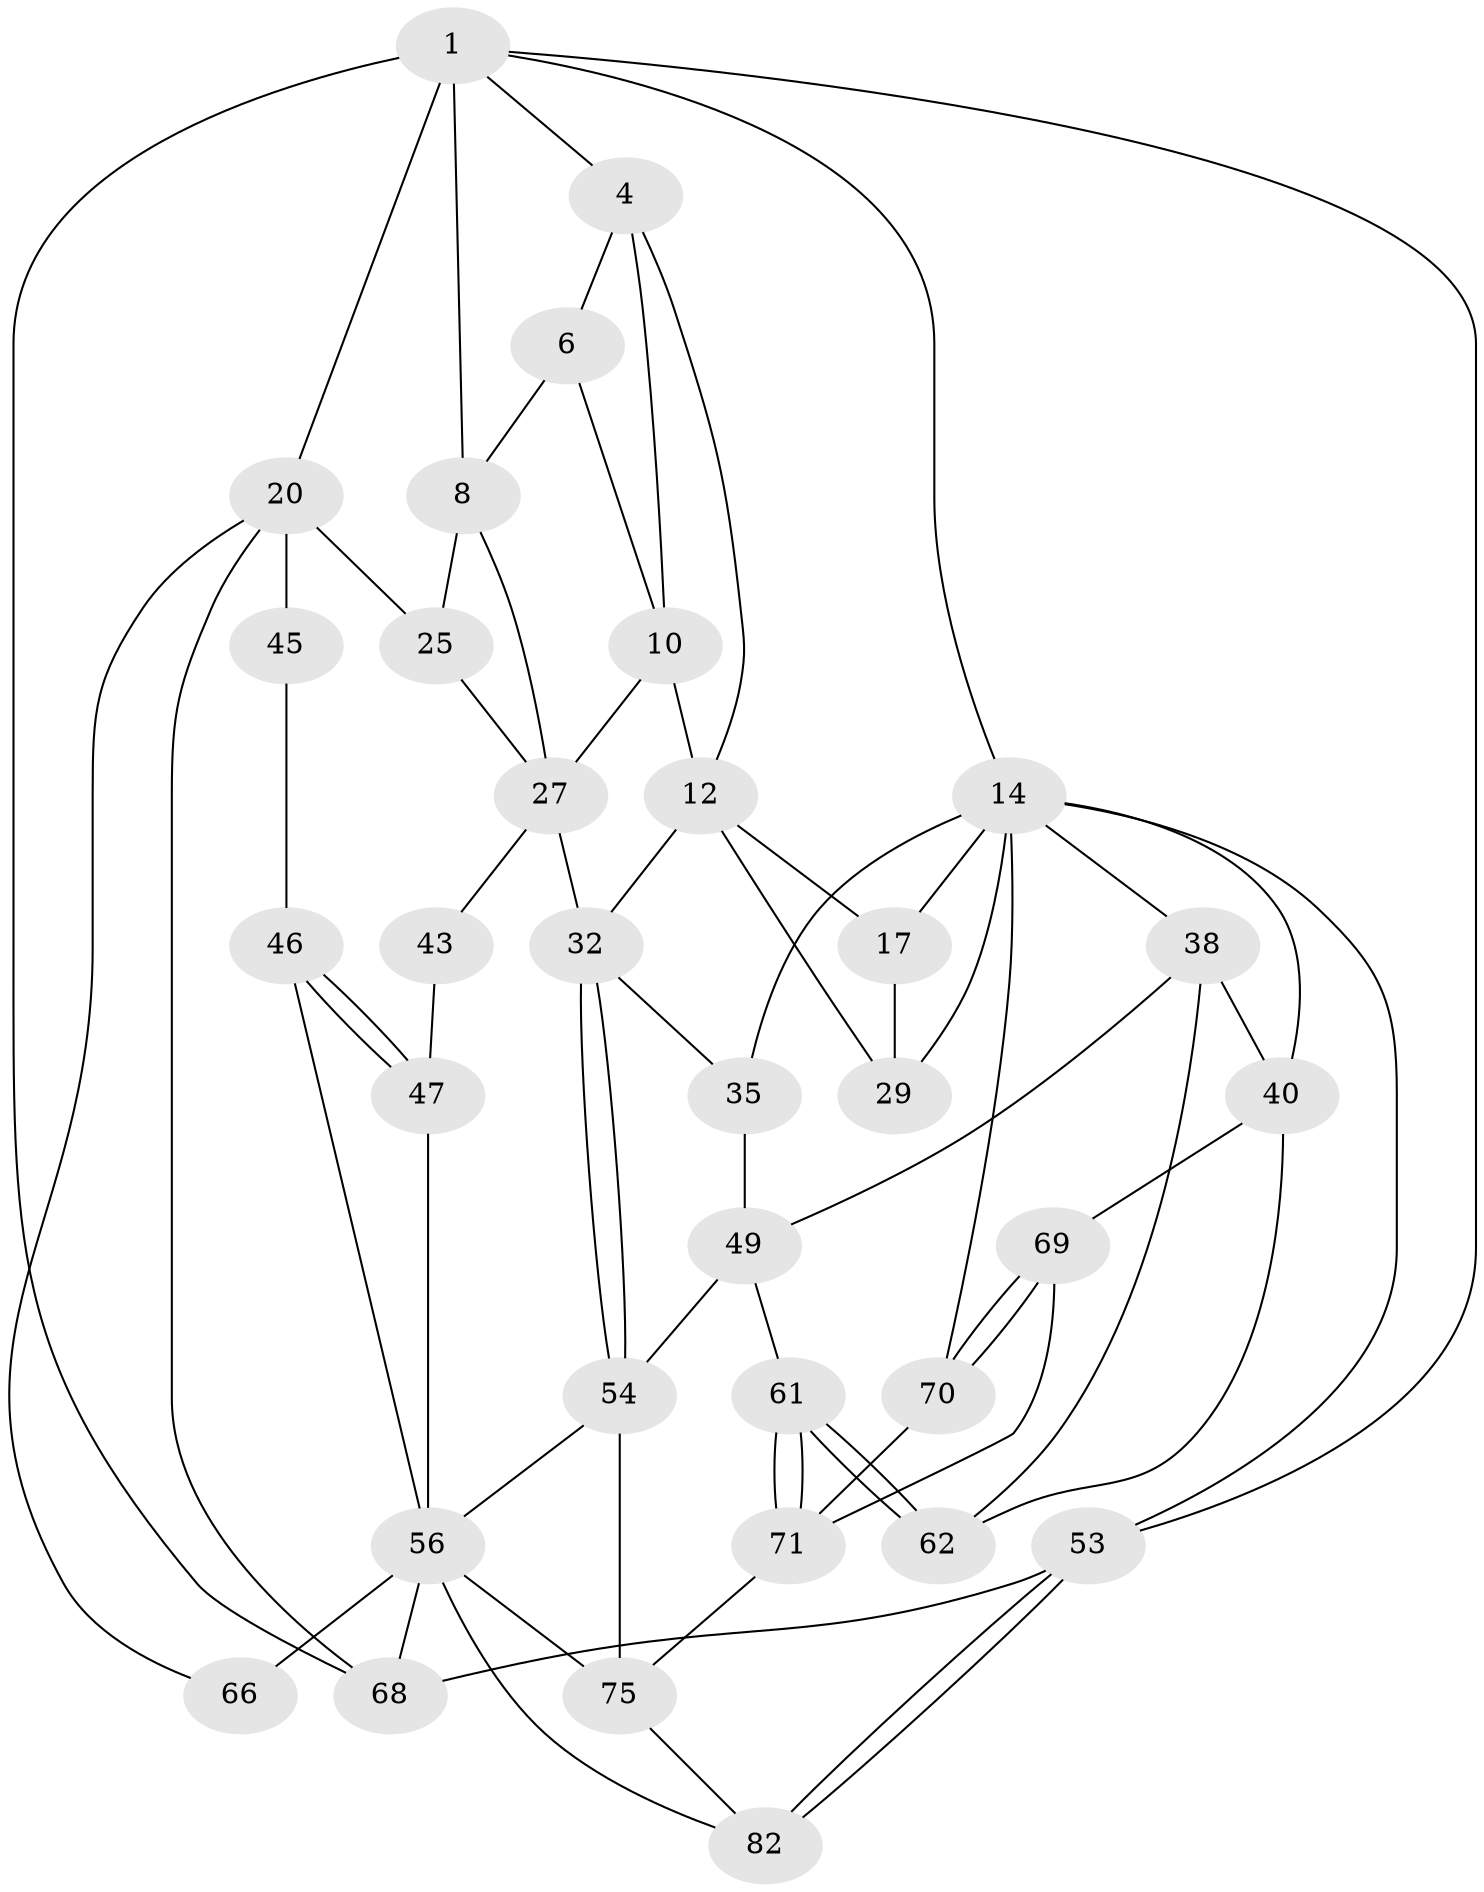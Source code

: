 // original degree distribution, {3: 0.047619047619047616, 5: 0.5714285714285714, 4: 0.17857142857142858, 6: 0.20238095238095238}
// Generated by graph-tools (version 1.1) at 2025/21/03/04/25 18:21:11]
// undirected, 33 vertices, 69 edges
graph export_dot {
graph [start="1"]
  node [color=gray90,style=filled];
  1 [pos="+0.6805596700159496+0",super="+7+2"];
  4 [pos="+0.4595629596394648+0",super="+5"];
  6 [pos="+0.6630084043219491+0",super="+9"];
  8 [pos="+0.6848417301615214+0.23356758713246445",super="+26"];
  10 [pos="+0.6174958398280267+0.24442453279829643",super="+11+22"];
  12 [pos="+0.4143524823919537+0.054890914434327996",super="+13+18"];
  14 [pos="+0+0.13226639024410597",super="+15+41"];
  17 [pos="+0.18182841128297472+0.19312751100981862",super="+19"];
  20 [pos="+1+0.2405463913439682",super="+24+21"];
  25 [pos="+0.939979992663026+0.35284024633543837",super="+42"];
  27 [pos="+0.6502448441060672+0.47884467892749255",super="+30"];
  29 [pos="+0.3645117048287569+0.3320933957661257"];
  32 [pos="+0.5668805855986161+0.514774384851653",super="+33"];
  35 [pos="+0.28957739448269404+0.44579404092190766",super="+37"];
  38 [pos="+0.11553573375238853+0.5741293296496245",super="+39"];
  40 [pos="+0+0.5595180618410109",super="+67"];
  43 [pos="+0.7206980406925362+0.5822199261106822",super="+44"];
  45 [pos="+0.9248715230363859+0.6231670350853671"];
  46 [pos="+0.8969240744779902+0.6355697391922555"];
  47 [pos="+0.8823677263601256+0.47964776549961313",super="+48"];
  49 [pos="+0.31213455451316396+0.5826312085229052",super="+50"];
  53 [pos="+0+1"];
  54 [pos="+0.49742447145625784+0.7448349581224362",super="+59+55"];
  56 [pos="+0.775913569000087+0.6848208544474982",super="+64+57"];
  61 [pos="+0.19820813253872321+0.7707345357871986"];
  62 [pos="+0.15916378840478174+0.7590291282276577"];
  66 [pos="+0.9457152267984987+0.7816756347378552"];
  68 [pos="+1+1"];
  69 [pos="+0.06519872698203409+0.7878912155186623",super="+72"];
  70 [pos="+0+0.8444914703616683"];
  71 [pos="+0.17458085730720502+0.8473849946013675",super="+77"];
  75 [pos="+0.3001948896475619+0.935611528929879",super="+76+80"];
  82 [pos="+0.22036593779080804+1"];
  1 -- 8;
  1 -- 20 [weight=2];
  1 -- 4;
  1 -- 68;
  1 -- 53;
  1 -- 14;
  4 -- 12;
  4 -- 6;
  4 -- 10;
  6 -- 8;
  6 -- 10;
  8 -- 25;
  8 -- 27;
  10 -- 12 [weight=2];
  10 -- 27;
  12 -- 17 [weight=2];
  12 -- 29;
  12 -- 32;
  14 -- 17;
  14 -- 35 [weight=2];
  14 -- 38;
  14 -- 29;
  14 -- 40;
  14 -- 70;
  14 -- 53;
  17 -- 29;
  20 -- 25;
  20 -- 45 [weight=2];
  20 -- 66;
  20 -- 68;
  25 -- 27;
  27 -- 32;
  27 -- 43;
  32 -- 54;
  32 -- 54;
  32 -- 35;
  35 -- 49;
  38 -- 40;
  38 -- 62;
  38 -- 49;
  40 -- 69;
  40 -- 62;
  43 -- 47 [weight=2];
  45 -- 46;
  46 -- 47;
  46 -- 47;
  46 -- 56;
  47 -- 56;
  49 -- 54 [weight=2];
  49 -- 61;
  53 -- 82;
  53 -- 82;
  53 -- 68;
  54 -- 75 [weight=2];
  54 -- 56;
  56 -- 66 [weight=2];
  56 -- 82;
  56 -- 68;
  56 -- 75 [weight=2];
  61 -- 62;
  61 -- 62;
  61 -- 71;
  61 -- 71;
  69 -- 70;
  69 -- 70;
  69 -- 71 [weight=2];
  70 -- 71;
  71 -- 75;
  75 -- 82;
}
